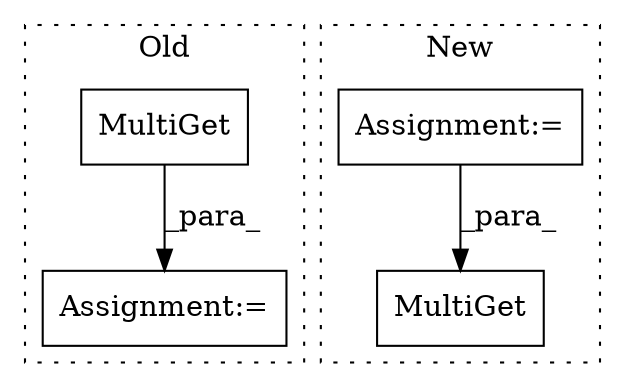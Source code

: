 digraph G {
subgraph cluster0 {
1 [label="MultiGet" a="32" s="8773,8858" l="9,1" shape="box"];
3 [label="Assignment:=" a="7" s="8771" l="2" shape="box"];
label = "Old";
style="dotted";
}
subgraph cluster1 {
2 [label="MultiGet" a="32" s="8317,8379" l="9,1" shape="box"];
4 [label="Assignment:=" a="7" s="8112" l="1" shape="box"];
label = "New";
style="dotted";
}
1 -> 3 [label="_para_"];
4 -> 2 [label="_para_"];
}